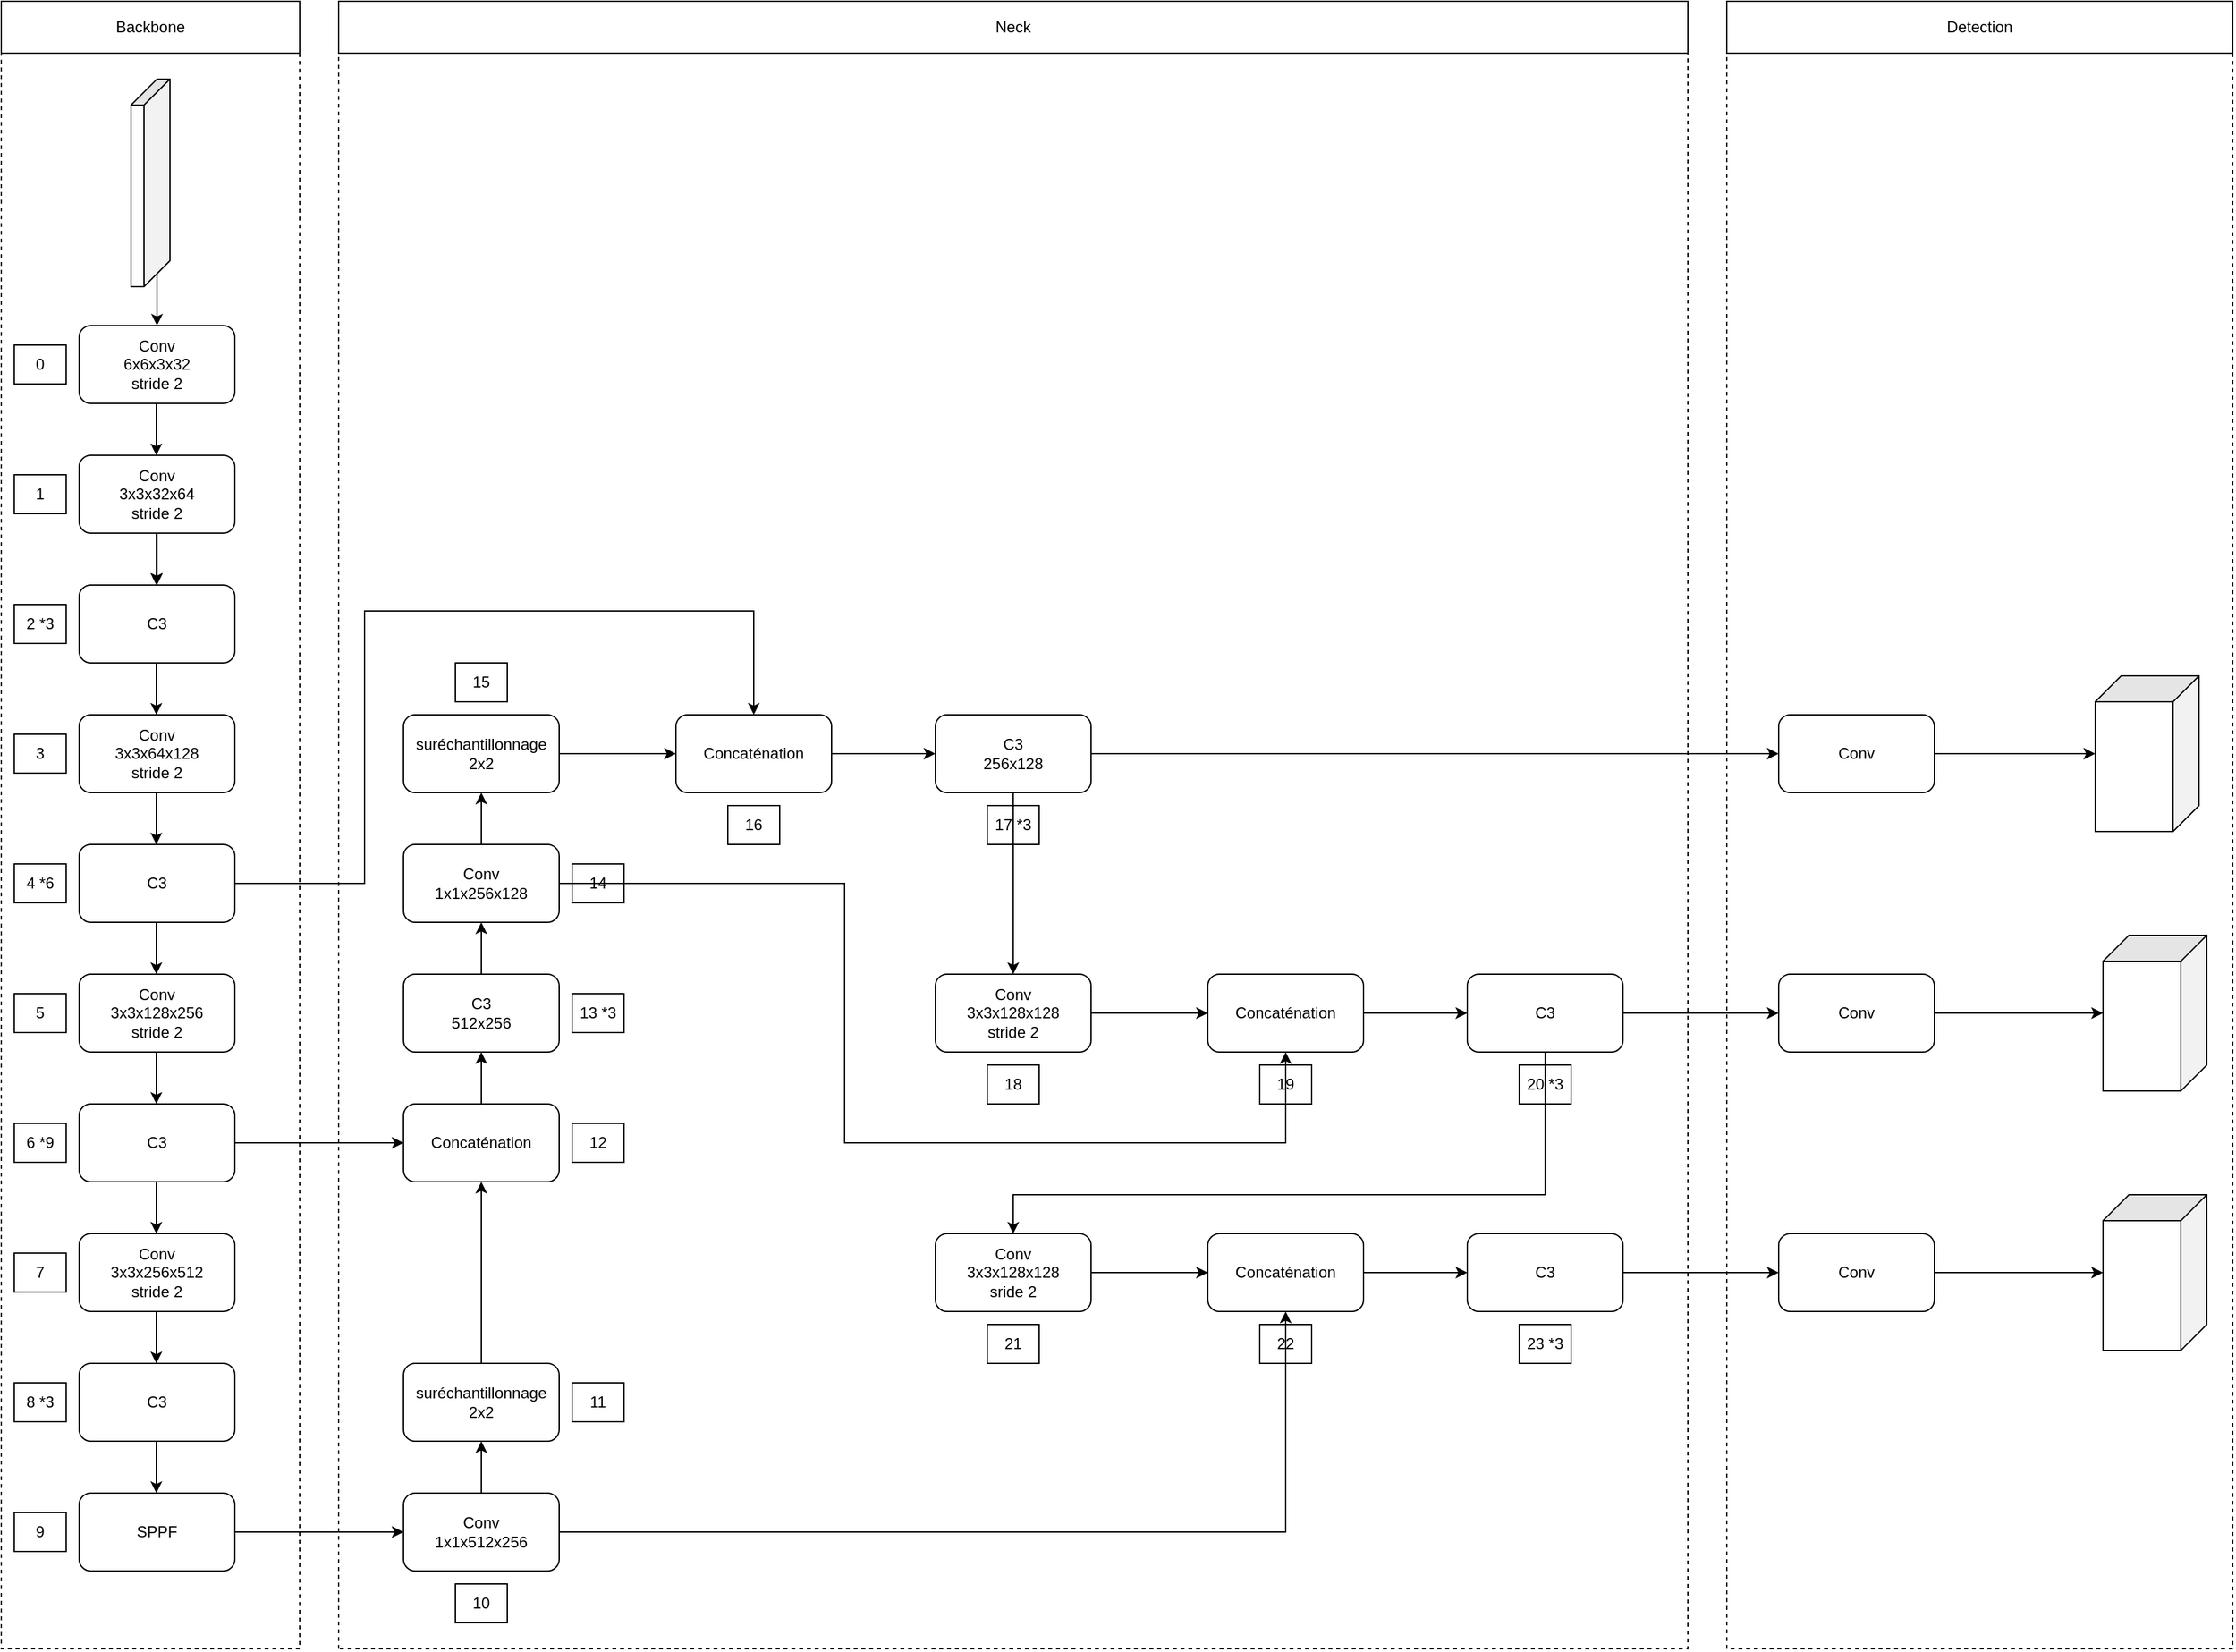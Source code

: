 <mxfile version="19.0.3" type="device"><diagram id="P3e3BqhExzLbBXCBD-fi" name="Page-1"><mxGraphModel dx="2068" dy="2002" grid="1" gridSize="10" guides="1" tooltips="1" connect="1" arrows="1" fold="1" page="1" pageScale="1" pageWidth="827" pageHeight="1169" math="0" shadow="0"><root><mxCell id="0"/><mxCell id="1" parent="0"/><mxCell id="qJtV5ZclDb9f6qVzEsW1-1" value="&lt;div&gt;Conv&lt;/div&gt;&lt;div&gt;6x6x3x32&lt;br&gt;&lt;/div&gt;&lt;div&gt;stride 2&lt;/div&gt;" style="rounded=1;whiteSpace=wrap;html=1;" vertex="1" parent="1"><mxGeometry x="20" y="210" width="120" height="60" as="geometry"/></mxCell><mxCell id="qJtV5ZclDb9f6qVzEsW1-2" value="" style="shape=cube;whiteSpace=wrap;html=1;boundedLbl=1;backgroundOutline=1;darkOpacity=0.05;darkOpacity2=0.1;direction=south;" vertex="1" parent="1"><mxGeometry x="60" y="20" width="30" height="160" as="geometry"/></mxCell><mxCell id="qJtV5ZclDb9f6qVzEsW1-22" value="" style="endArrow=none;dashed=1;html=1;rounded=0;" edge="1" parent="1"><mxGeometry width="50" height="50" relative="1" as="geometry"><mxPoint x="190" as="sourcePoint"/><mxPoint x="190" as="targetPoint"/><Array as="points"><mxPoint x="190" y="1230"/><mxPoint x="-40" y="1230"/><mxPoint x="-40"/></Array></mxGeometry></mxCell><mxCell id="qJtV5ZclDb9f6qVzEsW1-23" value="Backbone" style="rounded=0;whiteSpace=wrap;html=1;" vertex="1" parent="1"><mxGeometry x="-40" y="-40" width="230" height="40" as="geometry"/></mxCell><mxCell id="qJtV5ZclDb9f6qVzEsW1-24" value="" style="endArrow=classic;html=1;rounded=0;exitX=0;exitY=0;exitDx=150;exitDy=10;exitPerimeter=0;" edge="1" parent="1" source="qJtV5ZclDb9f6qVzEsW1-2"><mxGeometry width="50" height="50" relative="1" as="geometry"><mxPoint x="270" y="300" as="sourcePoint"/><mxPoint x="80" y="210" as="targetPoint"/></mxGeometry></mxCell><mxCell id="qJtV5ZclDb9f6qVzEsW1-39" value="" style="edgeStyle=orthogonalEdgeStyle;rounded=0;orthogonalLoop=1;jettySize=auto;html=1;" edge="1" parent="1" source="qJtV5ZclDb9f6qVzEsW1-25" target="qJtV5ZclDb9f6qVzEsW1-28"><mxGeometry relative="1" as="geometry"/></mxCell><mxCell id="qJtV5ZclDb9f6qVzEsW1-25" value="&lt;div&gt;Conv&lt;div&gt;3x3x32x64 &lt;br&gt;&lt;/div&gt;&lt;div&gt;stride 2&lt;/div&gt;&lt;/div&gt;" style="rounded=1;whiteSpace=wrap;html=1;" vertex="1" parent="1"><mxGeometry x="20" y="310" width="120" height="60" as="geometry"/></mxCell><mxCell id="qJtV5ZclDb9f6qVzEsW1-28" value="C3" style="rounded=1;whiteSpace=wrap;html=1;" vertex="1" parent="1"><mxGeometry x="20" y="410" width="120" height="60" as="geometry"/></mxCell><mxCell id="qJtV5ZclDb9f6qVzEsW1-31" value="&lt;div&gt;Conv&lt;/div&gt;&lt;div&gt;3x3x64x128 &lt;br&gt;&lt;/div&gt;&lt;div&gt;stride 2&lt;/div&gt;" style="rounded=1;whiteSpace=wrap;html=1;" vertex="1" parent="1"><mxGeometry x="20" y="510" width="120" height="60" as="geometry"/></mxCell><mxCell id="qJtV5ZclDb9f6qVzEsW1-32" value="C3" style="rounded=1;whiteSpace=wrap;html=1;" vertex="1" parent="1"><mxGeometry x="20" y="610" width="120" height="60" as="geometry"/></mxCell><mxCell id="qJtV5ZclDb9f6qVzEsW1-36" value="" style="endArrow=classic;html=1;rounded=0;exitX=0;exitY=0;exitDx=150;exitDy=10;exitPerimeter=0;" edge="1" parent="1"><mxGeometry width="50" height="50" relative="1" as="geometry"><mxPoint x="79.5" y="270" as="sourcePoint"/><mxPoint x="79.5" y="310" as="targetPoint"/></mxGeometry></mxCell><mxCell id="qJtV5ZclDb9f6qVzEsW1-37" value="" style="endArrow=classic;html=1;rounded=0;exitX=0;exitY=0;exitDx=150;exitDy=10;exitPerimeter=0;" edge="1" parent="1"><mxGeometry width="50" height="50" relative="1" as="geometry"><mxPoint x="79.5" y="370" as="sourcePoint"/><mxPoint x="79.5" y="410" as="targetPoint"/></mxGeometry></mxCell><mxCell id="qJtV5ZclDb9f6qVzEsW1-38" value="" style="endArrow=classic;html=1;rounded=0;exitX=0;exitY=0;exitDx=150;exitDy=10;exitPerimeter=0;" edge="1" parent="1"><mxGeometry width="50" height="50" relative="1" as="geometry"><mxPoint x="79.5" y="470" as="sourcePoint"/><mxPoint x="79.5" y="510" as="targetPoint"/></mxGeometry></mxCell><mxCell id="qJtV5ZclDb9f6qVzEsW1-40" value="" style="endArrow=classic;html=1;rounded=0;exitX=0;exitY=0;exitDx=150;exitDy=10;exitPerimeter=0;" edge="1" parent="1"><mxGeometry width="50" height="50" relative="1" as="geometry"><mxPoint x="79.5" y="570" as="sourcePoint"/><mxPoint x="79.5" y="610" as="targetPoint"/></mxGeometry></mxCell><mxCell id="qJtV5ZclDb9f6qVzEsW1-49" value="Conv&lt;div&gt;3x3x128x256 &lt;br&gt;&lt;/div&gt;&lt;div&gt;stride 2&lt;/div&gt;" style="rounded=1;whiteSpace=wrap;html=1;" vertex="1" parent="1"><mxGeometry x="20" y="710" width="120" height="60" as="geometry"/></mxCell><mxCell id="qJtV5ZclDb9f6qVzEsW1-50" value="C3" style="rounded=1;whiteSpace=wrap;html=1;" vertex="1" parent="1"><mxGeometry x="20" y="810" width="120" height="60" as="geometry"/></mxCell><mxCell id="qJtV5ZclDb9f6qVzEsW1-51" value="" style="endArrow=classic;html=1;rounded=0;exitX=0;exitY=0;exitDx=150;exitDy=10;exitPerimeter=0;" edge="1" parent="1"><mxGeometry width="50" height="50" relative="1" as="geometry"><mxPoint x="79.5" y="770" as="sourcePoint"/><mxPoint x="79.5" y="810" as="targetPoint"/></mxGeometry></mxCell><mxCell id="qJtV5ZclDb9f6qVzEsW1-52" value="" style="endArrow=classic;html=1;rounded=0;exitX=0;exitY=0;exitDx=150;exitDy=10;exitPerimeter=0;" edge="1" parent="1"><mxGeometry width="50" height="50" relative="1" as="geometry"><mxPoint x="79.5" y="670" as="sourcePoint"/><mxPoint x="79.5" y="710" as="targetPoint"/></mxGeometry></mxCell><mxCell id="qJtV5ZclDb9f6qVzEsW1-53" value="Conv&lt;div&gt;3x3x256x512 &lt;br&gt;&lt;/div&gt;&lt;div&gt;stride 2&lt;/div&gt;" style="rounded=1;whiteSpace=wrap;html=1;" vertex="1" parent="1"><mxGeometry x="20" y="910" width="120" height="60" as="geometry"/></mxCell><mxCell id="qJtV5ZclDb9f6qVzEsW1-54" value="C3" style="rounded=1;whiteSpace=wrap;html=1;" vertex="1" parent="1"><mxGeometry x="20" y="1010" width="120" height="60" as="geometry"/></mxCell><mxCell id="qJtV5ZclDb9f6qVzEsW1-55" value="" style="endArrow=classic;html=1;rounded=0;exitX=0;exitY=0;exitDx=150;exitDy=10;exitPerimeter=0;" edge="1" parent="1"><mxGeometry width="50" height="50" relative="1" as="geometry"><mxPoint x="79.5" y="970" as="sourcePoint"/><mxPoint x="79.5" y="1010" as="targetPoint"/></mxGeometry></mxCell><mxCell id="qJtV5ZclDb9f6qVzEsW1-56" value="" style="endArrow=classic;html=1;rounded=0;exitX=0;exitY=0;exitDx=150;exitDy=10;exitPerimeter=0;" edge="1" parent="1"><mxGeometry width="50" height="50" relative="1" as="geometry"><mxPoint x="79.5" y="870" as="sourcePoint"/><mxPoint x="79.5" y="910" as="targetPoint"/></mxGeometry></mxCell><mxCell id="qJtV5ZclDb9f6qVzEsW1-57" value="SPPF" style="rounded=1;whiteSpace=wrap;html=1;" vertex="1" parent="1"><mxGeometry x="20" y="1110" width="120" height="60" as="geometry"/></mxCell><mxCell id="qJtV5ZclDb9f6qVzEsW1-58" value="" style="endArrow=classic;html=1;rounded=0;exitX=0;exitY=0;exitDx=150;exitDy=10;exitPerimeter=0;" edge="1" parent="1"><mxGeometry width="50" height="50" relative="1" as="geometry"><mxPoint x="79.5" y="1070" as="sourcePoint"/><mxPoint x="79.5" y="1110" as="targetPoint"/></mxGeometry></mxCell><mxCell id="qJtV5ZclDb9f6qVzEsW1-59" value="0" style="rounded=0;whiteSpace=wrap;html=1;" vertex="1" parent="1"><mxGeometry x="-30" y="225" width="40" height="30" as="geometry"/></mxCell><mxCell id="qJtV5ZclDb9f6qVzEsW1-60" value="1" style="rounded=0;whiteSpace=wrap;html=1;" vertex="1" parent="1"><mxGeometry x="-30" y="325" width="40" height="30" as="geometry"/></mxCell><mxCell id="qJtV5ZclDb9f6qVzEsW1-61" value="2 *3" style="rounded=0;whiteSpace=wrap;html=1;" vertex="1" parent="1"><mxGeometry x="-30" y="425" width="40" height="30" as="geometry"/></mxCell><mxCell id="qJtV5ZclDb9f6qVzEsW1-62" value="3" style="rounded=0;whiteSpace=wrap;html=1;" vertex="1" parent="1"><mxGeometry x="-30" y="525" width="40" height="30" as="geometry"/></mxCell><mxCell id="qJtV5ZclDb9f6qVzEsW1-63" value="4 *6" style="rounded=0;whiteSpace=wrap;html=1;" vertex="1" parent="1"><mxGeometry x="-30" y="625" width="40" height="30" as="geometry"/></mxCell><mxCell id="qJtV5ZclDb9f6qVzEsW1-64" value="5" style="rounded=0;whiteSpace=wrap;html=1;" vertex="1" parent="1"><mxGeometry x="-30" y="725" width="40" height="30" as="geometry"/></mxCell><mxCell id="qJtV5ZclDb9f6qVzEsW1-65" value="6 *9" style="rounded=0;whiteSpace=wrap;html=1;" vertex="1" parent="1"><mxGeometry x="-30" y="825" width="40" height="30" as="geometry"/></mxCell><mxCell id="qJtV5ZclDb9f6qVzEsW1-66" value="7" style="rounded=0;whiteSpace=wrap;html=1;" vertex="1" parent="1"><mxGeometry x="-30" y="925" width="40" height="30" as="geometry"/></mxCell><mxCell id="qJtV5ZclDb9f6qVzEsW1-67" value="8 *3" style="rounded=0;whiteSpace=wrap;html=1;" vertex="1" parent="1"><mxGeometry x="-30" y="1025" width="40" height="30" as="geometry"/></mxCell><mxCell id="qJtV5ZclDb9f6qVzEsW1-68" value="9 " style="rounded=0;whiteSpace=wrap;html=1;" vertex="1" parent="1"><mxGeometry x="-30" y="1125" width="40" height="30" as="geometry"/></mxCell><mxCell id="qJtV5ZclDb9f6qVzEsW1-69" value="" style="endArrow=none;dashed=1;html=1;rounded=0;" edge="1" parent="1"><mxGeometry width="50" height="50" relative="1" as="geometry"><mxPoint x="220" y="1230" as="sourcePoint"/><mxPoint x="220" y="1230" as="targetPoint"/><Array as="points"><mxPoint x="220"/><mxPoint x="1260"/><mxPoint x="1260" y="1230"/></Array></mxGeometry></mxCell><mxCell id="qJtV5ZclDb9f6qVzEsW1-70" value="Neck" style="rounded=0;whiteSpace=wrap;html=1;" vertex="1" parent="1"><mxGeometry x="220" y="-40" width="1040" height="40" as="geometry"/></mxCell><mxCell id="qJtV5ZclDb9f6qVzEsW1-71" value="Conv&lt;div&gt;1x1x512x256 &lt;/div&gt;" style="rounded=1;whiteSpace=wrap;html=1;" vertex="1" parent="1"><mxGeometry x="270" y="1110" width="120" height="60" as="geometry"/></mxCell><mxCell id="qJtV5ZclDb9f6qVzEsW1-72" value="" style="endArrow=classic;html=1;rounded=0;exitX=1;exitY=0.5;exitDx=0;exitDy=0;entryX=0;entryY=0.5;entryDx=0;entryDy=0;" edge="1" parent="1" source="qJtV5ZclDb9f6qVzEsW1-57" target="qJtV5ZclDb9f6qVzEsW1-71"><mxGeometry width="50" height="50" relative="1" as="geometry"><mxPoint x="230" y="1110" as="sourcePoint"/><mxPoint x="280" y="1060" as="targetPoint"/></mxGeometry></mxCell><mxCell id="qJtV5ZclDb9f6qVzEsW1-74" value="10" style="rounded=0;whiteSpace=wrap;html=1;" vertex="1" parent="1"><mxGeometry x="310" y="1180" width="40" height="30" as="geometry"/></mxCell><mxCell id="qJtV5ZclDb9f6qVzEsW1-75" value="&lt;div&gt;suréchantillonnage&lt;/div&gt;&lt;div&gt;2x2&lt;br&gt;&lt;/div&gt;" style="rounded=1;whiteSpace=wrap;html=1;" vertex="1" parent="1"><mxGeometry x="270" y="1010" width="120" height="60" as="geometry"/></mxCell><mxCell id="qJtV5ZclDb9f6qVzEsW1-76" value="Concaténation " style="rounded=1;whiteSpace=wrap;html=1;" vertex="1" parent="1"><mxGeometry x="270" y="810" width="120" height="60" as="geometry"/></mxCell><mxCell id="qJtV5ZclDb9f6qVzEsW1-77" value="" style="endArrow=classic;html=1;rounded=0;exitX=0.5;exitY=0;exitDx=0;exitDy=0;entryX=0.5;entryY=1;entryDx=0;entryDy=0;" edge="1" parent="1" source="qJtV5ZclDb9f6qVzEsW1-75" target="qJtV5ZclDb9f6qVzEsW1-76"><mxGeometry width="50" height="50" relative="1" as="geometry"><mxPoint x="230" y="930" as="sourcePoint"/><mxPoint x="280" y="880" as="targetPoint"/></mxGeometry></mxCell><mxCell id="qJtV5ZclDb9f6qVzEsW1-78" value="" style="endArrow=classic;html=1;rounded=0;exitX=1;exitY=0.5;exitDx=0;exitDy=0;entryX=0;entryY=0.5;entryDx=0;entryDy=0;" edge="1" parent="1" source="qJtV5ZclDb9f6qVzEsW1-50" target="qJtV5ZclDb9f6qVzEsW1-76"><mxGeometry width="50" height="50" relative="1" as="geometry"><mxPoint x="230" y="930" as="sourcePoint"/><mxPoint x="280" y="880" as="targetPoint"/></mxGeometry></mxCell><mxCell id="qJtV5ZclDb9f6qVzEsW1-79" value="" style="endArrow=classic;html=1;rounded=0;exitX=0.5;exitY=0;exitDx=0;exitDy=0;entryX=0.5;entryY=1;entryDx=0;entryDy=0;" edge="1" parent="1" source="qJtV5ZclDb9f6qVzEsW1-71" target="qJtV5ZclDb9f6qVzEsW1-75"><mxGeometry width="50" height="50" relative="1" as="geometry"><mxPoint x="240" y="1050" as="sourcePoint"/><mxPoint x="290" y="1000" as="targetPoint"/></mxGeometry></mxCell><mxCell id="qJtV5ZclDb9f6qVzEsW1-81" value="11" style="rounded=0;whiteSpace=wrap;html=1;" vertex="1" parent="1"><mxGeometry x="400" y="1025" width="40" height="30" as="geometry"/></mxCell><mxCell id="qJtV5ZclDb9f6qVzEsW1-82" value="12" style="rounded=0;whiteSpace=wrap;html=1;" vertex="1" parent="1"><mxGeometry x="400" y="825" width="40" height="30" as="geometry"/></mxCell><mxCell id="qJtV5ZclDb9f6qVzEsW1-83" value="&lt;div&gt;C3&lt;/div&gt;512x256" style="rounded=1;whiteSpace=wrap;html=1;" vertex="1" parent="1"><mxGeometry x="270" y="710" width="120" height="60" as="geometry"/></mxCell><mxCell id="qJtV5ZclDb9f6qVzEsW1-84" value="" style="endArrow=classic;html=1;rounded=0;exitX=0.5;exitY=0;exitDx=0;exitDy=0;entryX=0.5;entryY=1;entryDx=0;entryDy=0;" edge="1" parent="1" source="qJtV5ZclDb9f6qVzEsW1-76" target="qJtV5ZclDb9f6qVzEsW1-83"><mxGeometry width="50" height="50" relative="1" as="geometry"><mxPoint x="360" y="810" as="sourcePoint"/><mxPoint x="410" y="760" as="targetPoint"/></mxGeometry></mxCell><mxCell id="qJtV5ZclDb9f6qVzEsW1-85" value="13 *3" style="rounded=0;whiteSpace=wrap;html=1;" vertex="1" parent="1"><mxGeometry x="400" y="725" width="40" height="30" as="geometry"/></mxCell><mxCell id="qJtV5ZclDb9f6qVzEsW1-86" value="&lt;div&gt;Conv&lt;/div&gt;&lt;div&gt;1x1x256x128 &lt;br&gt;&lt;/div&gt;" style="rounded=1;whiteSpace=wrap;html=1;" vertex="1" parent="1"><mxGeometry x="270" y="610" width="120" height="60" as="geometry"/></mxCell><mxCell id="qJtV5ZclDb9f6qVzEsW1-87" value="14" style="rounded=0;whiteSpace=wrap;html=1;" vertex="1" parent="1"><mxGeometry x="400" y="625" width="40" height="30" as="geometry"/></mxCell><mxCell id="qJtV5ZclDb9f6qVzEsW1-88" value="&lt;div&gt;suréchantillonnage&lt;/div&gt;&lt;div&gt;2x2&lt;br&gt;&lt;/div&gt;" style="rounded=1;whiteSpace=wrap;html=1;" vertex="1" parent="1"><mxGeometry x="270" y="510" width="120" height="60" as="geometry"/></mxCell><mxCell id="qJtV5ZclDb9f6qVzEsW1-89" value="15" style="rounded=0;whiteSpace=wrap;html=1;" vertex="1" parent="1"><mxGeometry x="310" y="470" width="40" height="30" as="geometry"/></mxCell><mxCell id="qJtV5ZclDb9f6qVzEsW1-90" value="" style="endArrow=classic;html=1;rounded=0;exitX=0.5;exitY=0;exitDx=0;exitDy=0;entryX=0.5;entryY=1;entryDx=0;entryDy=0;" edge="1" parent="1" source="qJtV5ZclDb9f6qVzEsW1-83" target="qJtV5ZclDb9f6qVzEsW1-86"><mxGeometry width="50" height="50" relative="1" as="geometry"><mxPoint x="370" y="770" as="sourcePoint"/><mxPoint x="420" y="720" as="targetPoint"/></mxGeometry></mxCell><mxCell id="qJtV5ZclDb9f6qVzEsW1-91" value="" style="endArrow=classic;html=1;rounded=0;exitX=0.5;exitY=0;exitDx=0;exitDy=0;entryX=0.5;entryY=1;entryDx=0;entryDy=0;" edge="1" parent="1" source="qJtV5ZclDb9f6qVzEsW1-86" target="qJtV5ZclDb9f6qVzEsW1-88"><mxGeometry width="50" height="50" relative="1" as="geometry"><mxPoint x="370" y="770" as="sourcePoint"/><mxPoint x="420" y="720" as="targetPoint"/></mxGeometry></mxCell><mxCell id="qJtV5ZclDb9f6qVzEsW1-92" value="Concaténation " style="rounded=1;whiteSpace=wrap;html=1;" vertex="1" parent="1"><mxGeometry x="480" y="510" width="120" height="60" as="geometry"/></mxCell><mxCell id="qJtV5ZclDb9f6qVzEsW1-93" value="16" style="rounded=0;whiteSpace=wrap;html=1;" vertex="1" parent="1"><mxGeometry x="520" y="580" width="40" height="30" as="geometry"/></mxCell><mxCell id="qJtV5ZclDb9f6qVzEsW1-94" value="" style="endArrow=classic;html=1;rounded=0;exitX=1;exitY=0.5;exitDx=0;exitDy=0;entryX=0;entryY=0.5;entryDx=0;entryDy=0;" edge="1" parent="1" source="qJtV5ZclDb9f6qVzEsW1-88" target="qJtV5ZclDb9f6qVzEsW1-92"><mxGeometry width="50" height="50" relative="1" as="geometry"><mxPoint x="400" y="710" as="sourcePoint"/><mxPoint x="450" y="660" as="targetPoint"/></mxGeometry></mxCell><mxCell id="qJtV5ZclDb9f6qVzEsW1-95" value="" style="endArrow=classic;html=1;rounded=0;exitX=1;exitY=0.5;exitDx=0;exitDy=0;entryX=0.5;entryY=0;entryDx=0;entryDy=0;" edge="1" parent="1" source="qJtV5ZclDb9f6qVzEsW1-32" target="qJtV5ZclDb9f6qVzEsW1-92"><mxGeometry width="50" height="50" relative="1" as="geometry"><mxPoint x="430" y="710" as="sourcePoint"/><mxPoint x="480" y="660" as="targetPoint"/><Array as="points"><mxPoint x="240" y="640"/><mxPoint x="240" y="430"/><mxPoint x="540" y="430"/></Array></mxGeometry></mxCell><mxCell id="qJtV5ZclDb9f6qVzEsW1-96" value="&lt;div&gt;C3&lt;/div&gt;256x128" style="rounded=1;whiteSpace=wrap;html=1;" vertex="1" parent="1"><mxGeometry x="680" y="510" width="120" height="60" as="geometry"/></mxCell><mxCell id="qJtV5ZclDb9f6qVzEsW1-97" value="17 *3" style="rounded=0;whiteSpace=wrap;html=1;" vertex="1" parent="1"><mxGeometry x="720" y="580" width="40" height="30" as="geometry"/></mxCell><mxCell id="qJtV5ZclDb9f6qVzEsW1-98" value="" style="endArrow=classic;html=1;rounded=0;exitX=1;exitY=0.5;exitDx=0;exitDy=0;entryX=0;entryY=0.5;entryDx=0;entryDy=0;" edge="1" parent="1" source="qJtV5ZclDb9f6qVzEsW1-92" target="qJtV5ZclDb9f6qVzEsW1-96"><mxGeometry width="50" height="50" relative="1" as="geometry"><mxPoint x="630" y="600" as="sourcePoint"/><mxPoint x="680" y="550" as="targetPoint"/></mxGeometry></mxCell><mxCell id="qJtV5ZclDb9f6qVzEsW1-99" value="&lt;div&gt;Conv&lt;/div&gt;&lt;div&gt;3x3x128x128&lt;/div&gt;&lt;div&gt;stride 2&lt;br&gt;&lt;/div&gt;" style="rounded=1;whiteSpace=wrap;html=1;" vertex="1" parent="1"><mxGeometry x="680" y="710" width="120" height="60" as="geometry"/></mxCell><mxCell id="qJtV5ZclDb9f6qVzEsW1-100" value="18" style="rounded=0;whiteSpace=wrap;html=1;" vertex="1" parent="1"><mxGeometry x="720" y="780" width="40" height="30" as="geometry"/></mxCell><mxCell id="qJtV5ZclDb9f6qVzEsW1-101" value="" style="endArrow=classic;html=1;rounded=0;exitX=0.5;exitY=1;exitDx=0;exitDy=0;entryX=0.5;entryY=0;entryDx=0;entryDy=0;" edge="1" target="qJtV5ZclDb9f6qVzEsW1-99" parent="1" source="qJtV5ZclDb9f6qVzEsW1-96"><mxGeometry width="50" height="50" relative="1" as="geometry"><mxPoint x="800" y="540" as="sourcePoint"/><mxPoint x="880" y="550" as="targetPoint"/></mxGeometry></mxCell><mxCell id="qJtV5ZclDb9f6qVzEsW1-102" value="Concaténation " style="rounded=1;whiteSpace=wrap;html=1;" vertex="1" parent="1"><mxGeometry x="890" y="710" width="120" height="60" as="geometry"/></mxCell><mxCell id="qJtV5ZclDb9f6qVzEsW1-103" value="19" style="rounded=0;whiteSpace=wrap;html=1;" vertex="1" parent="1"><mxGeometry x="930" y="780" width="40" height="30" as="geometry"/></mxCell><mxCell id="qJtV5ZclDb9f6qVzEsW1-104" value="" style="endArrow=classic;html=1;rounded=0;exitX=1;exitY=0.5;exitDx=0;exitDy=0;entryX=0;entryY=0.5;entryDx=0;entryDy=0;" edge="1" target="qJtV5ZclDb9f6qVzEsW1-102" parent="1"><mxGeometry width="50" height="50" relative="1" as="geometry"><mxPoint x="800" y="740" as="sourcePoint"/><mxPoint x="860" y="860" as="targetPoint"/></mxGeometry></mxCell><mxCell id="qJtV5ZclDb9f6qVzEsW1-105" value="" style="endArrow=classic;html=1;rounded=0;exitX=1;exitY=0.5;exitDx=0;exitDy=0;entryX=0.5;entryY=1;entryDx=0;entryDy=0;" edge="1" parent="1" source="qJtV5ZclDb9f6qVzEsW1-86" target="qJtV5ZclDb9f6qVzEsW1-102"><mxGeometry width="50" height="50" relative="1" as="geometry"><mxPoint x="730" y="600" as="sourcePoint"/><mxPoint x="780" y="550" as="targetPoint"/><Array as="points"><mxPoint x="610" y="640"/><mxPoint x="610" y="840"/><mxPoint x="950" y="840"/></Array></mxGeometry></mxCell><mxCell id="qJtV5ZclDb9f6qVzEsW1-107" value="C3" style="rounded=1;whiteSpace=wrap;html=1;" vertex="1" parent="1"><mxGeometry x="1090" y="710" width="120" height="60" as="geometry"/></mxCell><mxCell id="qJtV5ZclDb9f6qVzEsW1-108" value="20 *3" style="rounded=0;whiteSpace=wrap;html=1;" vertex="1" parent="1"><mxGeometry x="1130" y="780" width="40" height="30" as="geometry"/></mxCell><mxCell id="qJtV5ZclDb9f6qVzEsW1-109" value="" style="endArrow=classic;html=1;rounded=0;exitX=1;exitY=0.5;exitDx=0;exitDy=0;entryX=0;entryY=0.5;entryDx=0;entryDy=0;" edge="1" target="qJtV5ZclDb9f6qVzEsW1-107" parent="1"><mxGeometry width="50" height="50" relative="1" as="geometry"><mxPoint x="1010" y="740" as="sourcePoint"/><mxPoint x="1090" y="750" as="targetPoint"/></mxGeometry></mxCell><mxCell id="qJtV5ZclDb9f6qVzEsW1-110" value="&lt;div&gt;Conv&lt;/div&gt;&lt;div&gt;3x3x128x128&lt;/div&gt;&lt;div&gt;sride 2&lt;br&gt;&lt;/div&gt;" style="rounded=1;whiteSpace=wrap;html=1;" vertex="1" parent="1"><mxGeometry x="680" y="910" width="120" height="60" as="geometry"/></mxCell><mxCell id="qJtV5ZclDb9f6qVzEsW1-111" value="21" style="rounded=0;whiteSpace=wrap;html=1;" vertex="1" parent="1"><mxGeometry x="720" y="980" width="40" height="30" as="geometry"/></mxCell><mxCell id="qJtV5ZclDb9f6qVzEsW1-112" value="" style="endArrow=classic;html=1;rounded=0;exitX=0.5;exitY=1;exitDx=0;exitDy=0;entryX=0.5;entryY=0;entryDx=0;entryDy=0;" edge="1" target="qJtV5ZclDb9f6qVzEsW1-110" parent="1" source="qJtV5ZclDb9f6qVzEsW1-107"><mxGeometry width="50" height="50" relative="1" as="geometry"><mxPoint x="600" y="940" as="sourcePoint"/><mxPoint x="680" y="950" as="targetPoint"/><Array as="points"><mxPoint x="1150" y="880"/><mxPoint x="740" y="880"/></Array></mxGeometry></mxCell><mxCell id="qJtV5ZclDb9f6qVzEsW1-113" value="Concaténation " style="rounded=1;whiteSpace=wrap;html=1;" vertex="1" parent="1"><mxGeometry x="890" y="910" width="120" height="60" as="geometry"/></mxCell><mxCell id="qJtV5ZclDb9f6qVzEsW1-114" value="" style="endArrow=classic;html=1;rounded=0;exitX=1;exitY=0.5;exitDx=0;exitDy=0;entryX=0;entryY=0.5;entryDx=0;entryDy=0;" edge="1" target="qJtV5ZclDb9f6qVzEsW1-113" parent="1"><mxGeometry width="50" height="50" relative="1" as="geometry"><mxPoint x="800" y="940" as="sourcePoint"/><mxPoint x="860" y="1060" as="targetPoint"/></mxGeometry></mxCell><mxCell id="qJtV5ZclDb9f6qVzEsW1-115" value="22" style="rounded=0;whiteSpace=wrap;html=1;" vertex="1" parent="1"><mxGeometry x="930" y="980" width="40" height="30" as="geometry"/></mxCell><mxCell id="qJtV5ZclDb9f6qVzEsW1-116" value="" style="endArrow=classic;html=1;rounded=0;exitX=1;exitY=0.5;exitDx=0;exitDy=0;entryX=0.5;entryY=1;entryDx=0;entryDy=0;" edge="1" parent="1" source="qJtV5ZclDb9f6qVzEsW1-71" target="qJtV5ZclDb9f6qVzEsW1-113"><mxGeometry width="50" height="50" relative="1" as="geometry"><mxPoint x="880" y="740" as="sourcePoint"/><mxPoint x="930" y="690" as="targetPoint"/><Array as="points"><mxPoint x="490" y="1140"/><mxPoint x="950" y="1140"/></Array></mxGeometry></mxCell><mxCell id="qJtV5ZclDb9f6qVzEsW1-117" value="C3" style="rounded=1;whiteSpace=wrap;html=1;" vertex="1" parent="1"><mxGeometry x="1090" y="910" width="120" height="60" as="geometry"/></mxCell><mxCell id="qJtV5ZclDb9f6qVzEsW1-118" value="23 *3" style="rounded=0;whiteSpace=wrap;html=1;" vertex="1" parent="1"><mxGeometry x="1130" y="980" width="40" height="30" as="geometry"/></mxCell><mxCell id="qJtV5ZclDb9f6qVzEsW1-119" value="" style="endArrow=classic;html=1;rounded=0;exitX=1;exitY=0.5;exitDx=0;exitDy=0;entryX=0;entryY=0.5;entryDx=0;entryDy=0;" edge="1" target="qJtV5ZclDb9f6qVzEsW1-117" parent="1"><mxGeometry width="50" height="50" relative="1" as="geometry"><mxPoint x="1010" y="940" as="sourcePoint"/><mxPoint x="1090" y="950" as="targetPoint"/></mxGeometry></mxCell><mxCell id="qJtV5ZclDb9f6qVzEsW1-122" value="Detection" style="rounded=0;whiteSpace=wrap;html=1;" vertex="1" parent="1"><mxGeometry x="1290" y="-40" width="390" height="40" as="geometry"/></mxCell><mxCell id="qJtV5ZclDb9f6qVzEsW1-123" value="" style="endArrow=none;dashed=1;html=1;rounded=0;entryX=0;entryY=1;entryDx=0;entryDy=0;exitX=1;exitY=1;exitDx=0;exitDy=0;" edge="1" parent="1" source="qJtV5ZclDb9f6qVzEsW1-122" target="qJtV5ZclDb9f6qVzEsW1-122"><mxGeometry width="50" height="50" relative="1" as="geometry"><mxPoint x="1210" y="120" as="sourcePoint"/><mxPoint x="1260" y="70" as="targetPoint"/><Array as="points"><mxPoint x="1680" y="1230"/><mxPoint x="1290" y="1230"/></Array></mxGeometry></mxCell><mxCell id="qJtV5ZclDb9f6qVzEsW1-125" value="&lt;div&gt;Conv&lt;/div&gt;" style="rounded=1;whiteSpace=wrap;html=1;" vertex="1" parent="1"><mxGeometry x="1330" y="510" width="120" height="60" as="geometry"/></mxCell><mxCell id="qJtV5ZclDb9f6qVzEsW1-126" value="&lt;div&gt;Conv&lt;/div&gt;" style="rounded=1;whiteSpace=wrap;html=1;" vertex="1" parent="1"><mxGeometry x="1330" y="710" width="120" height="60" as="geometry"/></mxCell><mxCell id="qJtV5ZclDb9f6qVzEsW1-127" value="&lt;div&gt;Conv&lt;/div&gt;" style="rounded=1;whiteSpace=wrap;html=1;" vertex="1" parent="1"><mxGeometry x="1330" y="910" width="120" height="60" as="geometry"/></mxCell><mxCell id="qJtV5ZclDb9f6qVzEsW1-128" value="" style="endArrow=classic;html=1;rounded=0;exitX=1;exitY=0.5;exitDx=0;exitDy=0;entryX=0;entryY=0.5;entryDx=0;entryDy=0;" edge="1" parent="1" source="qJtV5ZclDb9f6qVzEsW1-117" target="qJtV5ZclDb9f6qVzEsW1-127"><mxGeometry width="50" height="50" relative="1" as="geometry"><mxPoint x="1300" y="910" as="sourcePoint"/><mxPoint x="1350" y="860" as="targetPoint"/></mxGeometry></mxCell><mxCell id="qJtV5ZclDb9f6qVzEsW1-129" value="" style="endArrow=classic;html=1;rounded=0;exitX=1;exitY=0.5;exitDx=0;exitDy=0;entryX=0;entryY=0.5;entryDx=0;entryDy=0;" edge="1" parent="1" source="qJtV5ZclDb9f6qVzEsW1-107" target="qJtV5ZclDb9f6qVzEsW1-126"><mxGeometry width="50" height="50" relative="1" as="geometry"><mxPoint x="1300" y="910" as="sourcePoint"/><mxPoint x="1350" y="860" as="targetPoint"/></mxGeometry></mxCell><mxCell id="qJtV5ZclDb9f6qVzEsW1-130" value="" style="endArrow=classic;html=1;rounded=0;exitX=1;exitY=0.5;exitDx=0;exitDy=0;entryX=0;entryY=0.5;entryDx=0;entryDy=0;" edge="1" parent="1" source="qJtV5ZclDb9f6qVzEsW1-96" target="qJtV5ZclDb9f6qVzEsW1-125"><mxGeometry width="50" height="50" relative="1" as="geometry"><mxPoint x="960" y="550" as="sourcePoint"/><mxPoint x="1010" y="500" as="targetPoint"/></mxGeometry></mxCell><mxCell id="qJtV5ZclDb9f6qVzEsW1-131" value="" style="shape=cube;whiteSpace=wrap;html=1;boundedLbl=1;backgroundOutline=1;darkOpacity=0.05;darkOpacity2=0.1;direction=south;" vertex="1" parent="1"><mxGeometry x="1574" y="480" width="80" height="120" as="geometry"/></mxCell><mxCell id="qJtV5ZclDb9f6qVzEsW1-132" value="" style="shape=cube;whiteSpace=wrap;html=1;boundedLbl=1;backgroundOutline=1;darkOpacity=0.05;darkOpacity2=0.1;direction=south;" vertex="1" parent="1"><mxGeometry x="1580" y="680" width="80" height="120" as="geometry"/></mxCell><mxCell id="qJtV5ZclDb9f6qVzEsW1-133" value="" style="shape=cube;whiteSpace=wrap;html=1;boundedLbl=1;backgroundOutline=1;darkOpacity=0.05;darkOpacity2=0.1;direction=south;" vertex="1" parent="1"><mxGeometry x="1580" y="880" width="80" height="120" as="geometry"/></mxCell><mxCell id="qJtV5ZclDb9f6qVzEsW1-134" value="" style="endArrow=classic;html=1;rounded=0;exitX=1;exitY=0.5;exitDx=0;exitDy=0;" edge="1" parent="1" source="qJtV5ZclDb9f6qVzEsW1-125" target="qJtV5ZclDb9f6qVzEsW1-131"><mxGeometry width="50" height="50" relative="1" as="geometry"><mxPoint x="1470" y="620" as="sourcePoint"/><mxPoint x="1570" y="540" as="targetPoint"/></mxGeometry></mxCell><mxCell id="qJtV5ZclDb9f6qVzEsW1-135" value="" style="endArrow=classic;html=1;rounded=0;exitX=1;exitY=0.5;exitDx=0;exitDy=0;" edge="1" parent="1" source="qJtV5ZclDb9f6qVzEsW1-126" target="qJtV5ZclDb9f6qVzEsW1-132"><mxGeometry width="50" height="50" relative="1" as="geometry"><mxPoint x="1500" y="760" as="sourcePoint"/><mxPoint x="1550" y="710" as="targetPoint"/></mxGeometry></mxCell><mxCell id="qJtV5ZclDb9f6qVzEsW1-136" value="" style="endArrow=classic;html=1;rounded=0;exitX=1;exitY=0.5;exitDx=0;exitDy=0;entryX=0.5;entryY=1;entryDx=0;entryDy=0;entryPerimeter=0;" edge="1" parent="1" source="qJtV5ZclDb9f6qVzEsW1-127" target="qJtV5ZclDb9f6qVzEsW1-133"><mxGeometry width="50" height="50" relative="1" as="geometry"><mxPoint x="1520" y="880" as="sourcePoint"/><mxPoint x="1540" y="940" as="targetPoint"/></mxGeometry></mxCell></root></mxGraphModel></diagram></mxfile>